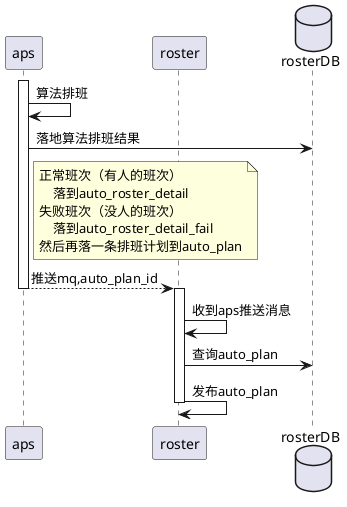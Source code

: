 @startuml

participant aps as aps
participant roster as roster
database rosterDB as db


activate aps

aps -> aps : 算法排班
aps -> db : 落地算法排班结果
note right of aps
正常班次（有人的班次）
    落到auto_roster_detail
失败班次（没人的班次）
    落到auto_roster_detail_fail
然后再落一条排班计划到auto_plan
end note

aps --> roster : 推送mq,auto_plan_id

deactivate aps


activate roster

roster -> roster : 收到aps推送消息


roster -> db : 查询auto_plan

roster -> roster : 发布auto_plan

deactivate roster

@enduml